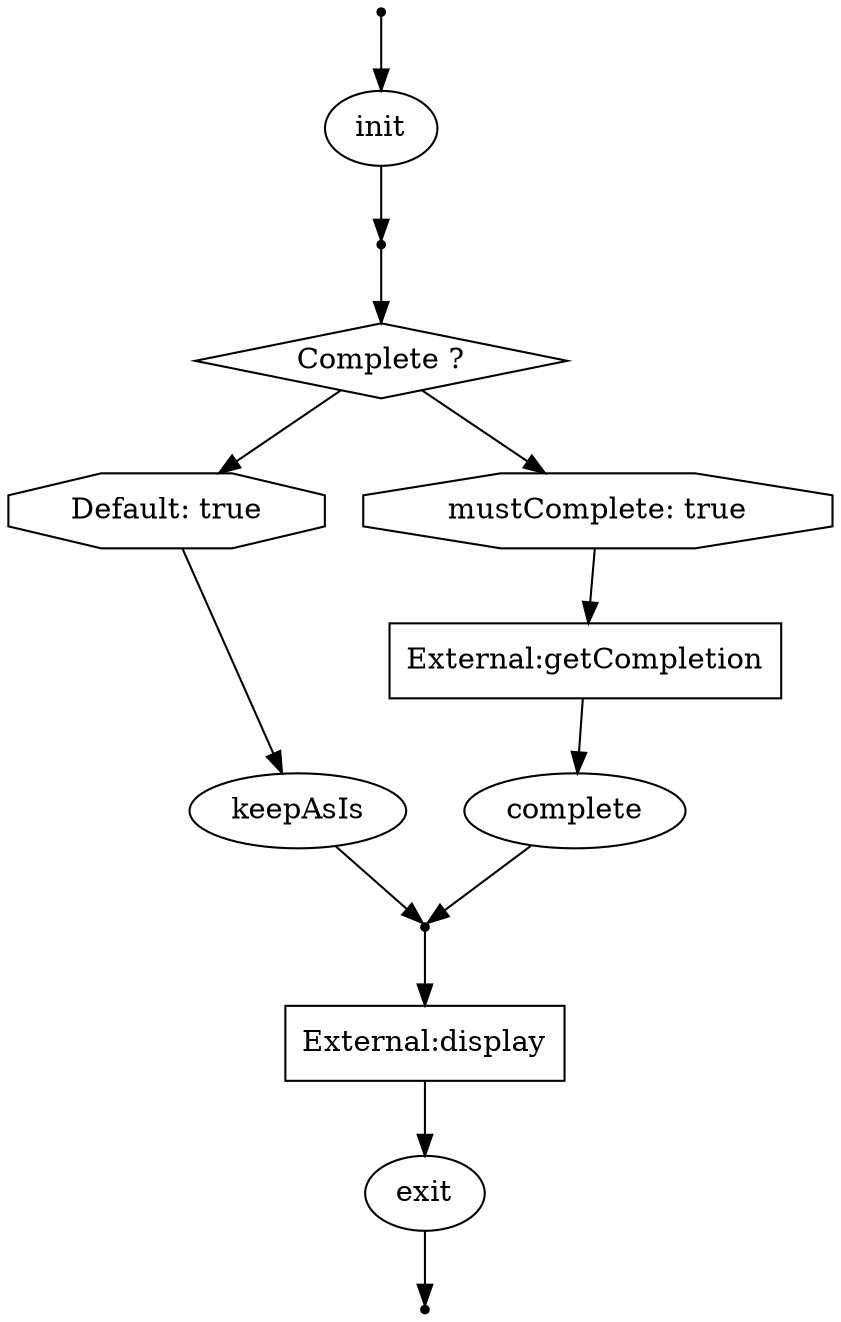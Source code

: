 // TBD
digraph "SimpleFlow" {
    splines=polyline;
    "inputDataPoint" [ label="", shape="point"  ];
    "simpleService_init" [ label="", shape="point"  ];
    "95e1c868-5427-40cd-b183-72a9b0d40e33_simpleService_init" [ label="init", shape="ellipse"  ];
    "7fe1e6a4-d5dc-4fe3-a5df-34430de62f09_exit" [ label="exit", shape="ellipse"  ];
    "cond_d232bcf9-d854-47f0-a88a-90ad3fc4c54c" [ label="Default: true", shape="octagon"  ];
    "9b80b935-8705-45cd-8043-cb2f55ca6200_simpleService_complete" [ label="complete", shape="ellipse"  ];
    "exit" [ label="", shape="point"  ];
    "c2a6fd22-b866-4191-adfb-e7e7429c9296" [ label="External:getCompletion", shape="box"  ];
    "ba912974-e329-4548-9b4b-1af3242beee6" [ label="External:display", shape="box"  ];
    "cond_20ad463c-3d31-4bc9-a54b-5c4397cd179b" [ label="mustComplete: true", shape="octagon"  ];
    "complete" [ label="", shape="point"  ];
    "condGrp_82da09e8-27ff-4395-89d3-d9589a2d36ec" [ label="Complete ?", shape="diamond"  ];
    "fe08dddb-e025-4c2a-924b-079595e98f31_simpleService_keepAsIs" [ label="keepAsIs", shape="ellipse"  ];
    "inputDataPoint" -> "95e1c868-5427-40cd-b183-72a9b0d40e33_simpleService_init" [  ];
    "95e1c868-5427-40cd-b183-72a9b0d40e33_simpleService_init" -> "simpleService_init" [  ];
    "simpleService_init" -> "condGrp_82da09e8-27ff-4395-89d3-d9589a2d36ec" [  ];
    "condGrp_82da09e8-27ff-4395-89d3-d9589a2d36ec" -> "cond_20ad463c-3d31-4bc9-a54b-5c4397cd179b" [  ];
    "cond_20ad463c-3d31-4bc9-a54b-5c4397cd179b" -> "c2a6fd22-b866-4191-adfb-e7e7429c9296" [  ];
    "c2a6fd22-b866-4191-adfb-e7e7429c9296" -> "9b80b935-8705-45cd-8043-cb2f55ca6200_simpleService_complete" [  ];
    "9b80b935-8705-45cd-8043-cb2f55ca6200_simpleService_complete" -> "complete" [  ];
    "condGrp_82da09e8-27ff-4395-89d3-d9589a2d36ec" -> "cond_d232bcf9-d854-47f0-a88a-90ad3fc4c54c" [  ];
    "cond_d232bcf9-d854-47f0-a88a-90ad3fc4c54c" -> "fe08dddb-e025-4c2a-924b-079595e98f31_simpleService_keepAsIs" [  ];
    "fe08dddb-e025-4c2a-924b-079595e98f31_simpleService_keepAsIs" -> "complete" [  ];
    "complete" -> "ba912974-e329-4548-9b4b-1af3242beee6" [  ];
    "ba912974-e329-4548-9b4b-1af3242beee6" -> "7fe1e6a4-d5dc-4fe3-a5df-34430de62f09_exit" [  ];
    "7fe1e6a4-d5dc-4fe3-a5df-34430de62f09_exit" -> "exit" [  ];
}